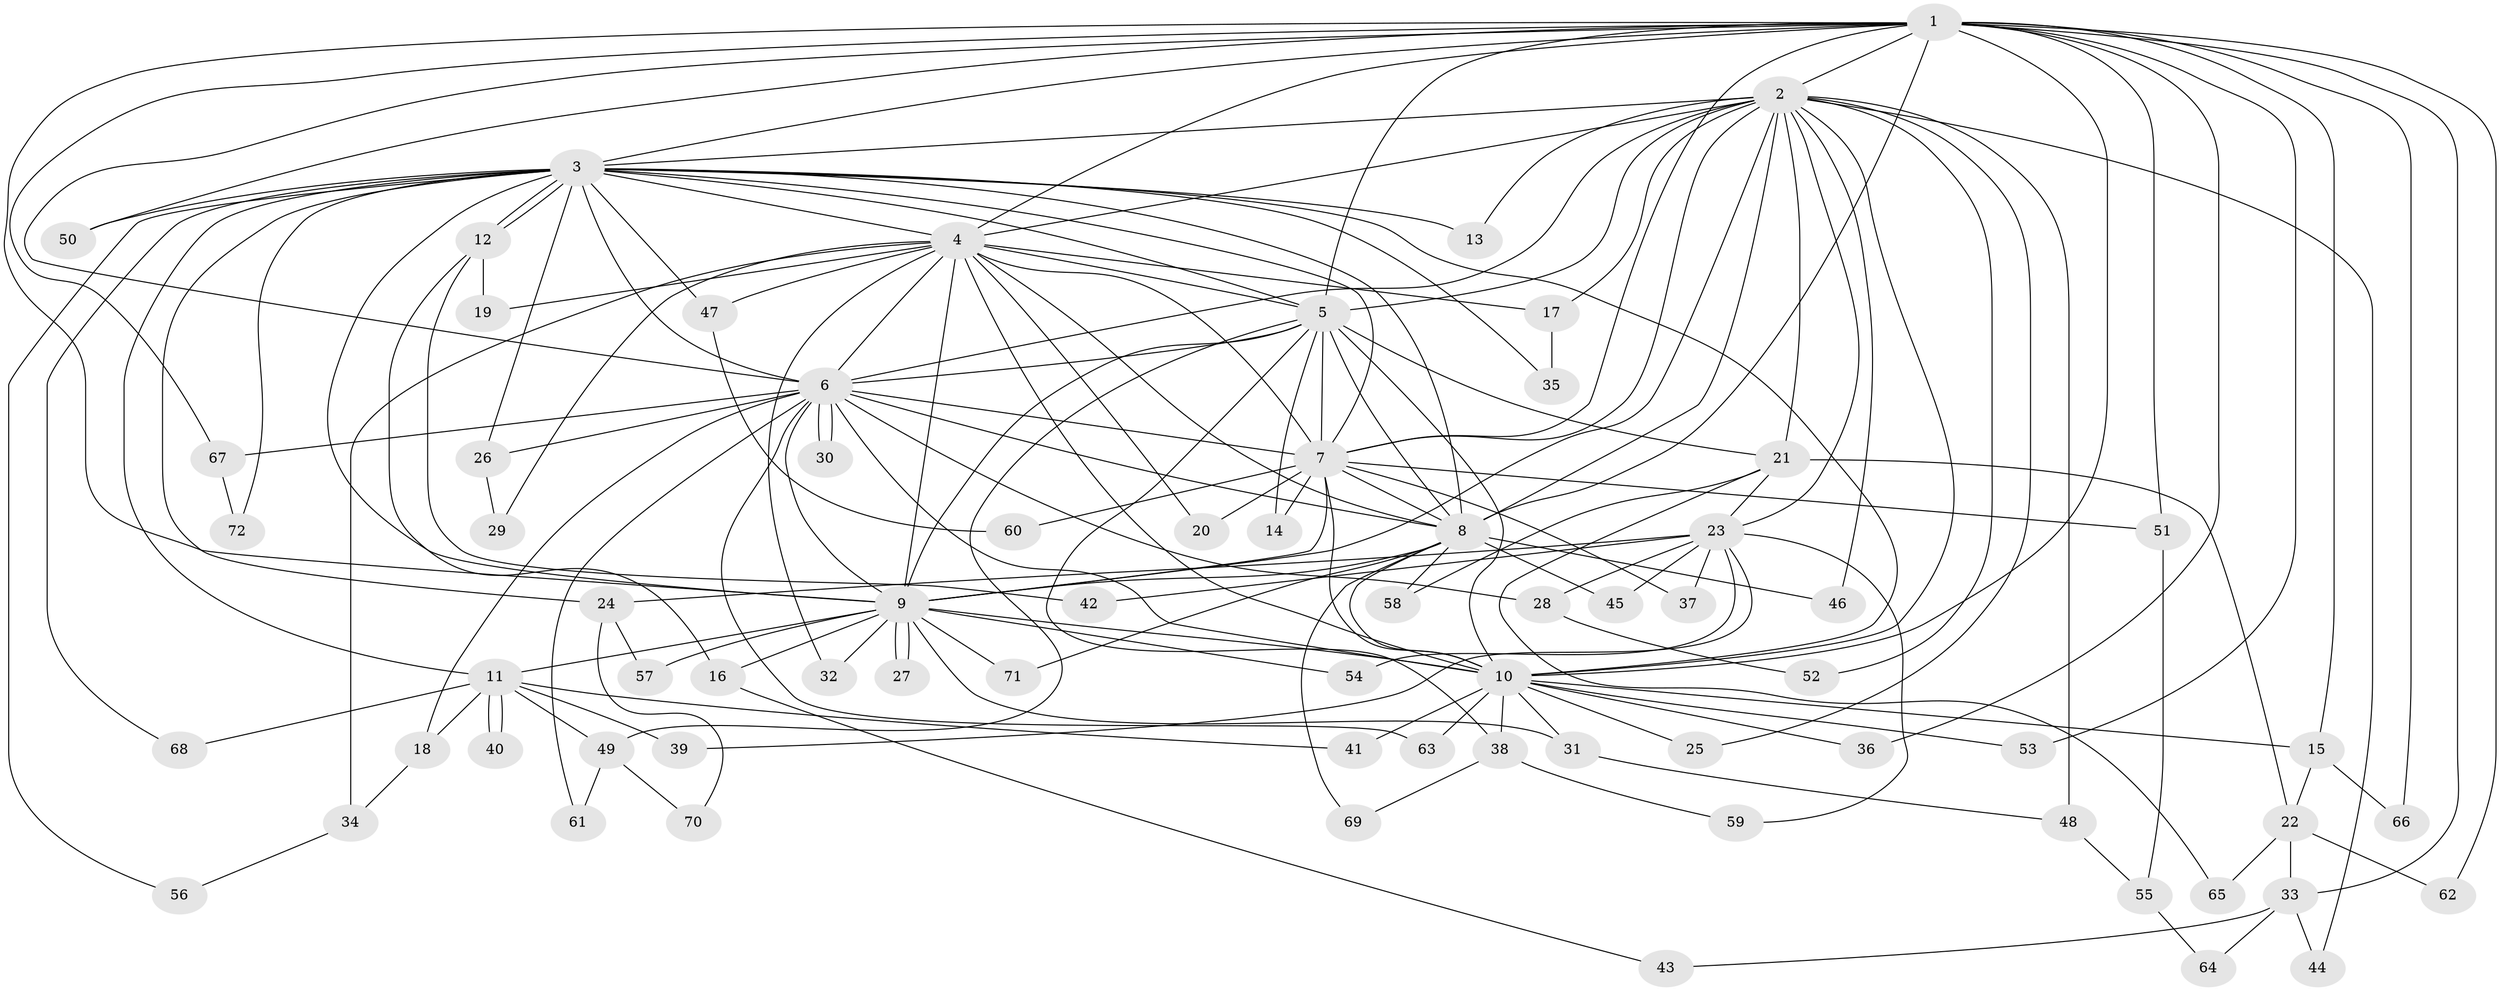 // coarse degree distribution, {4: 0.3181818181818182, 5: 0.045454545454545456, 10: 0.045454545454545456, 15: 0.045454545454545456, 3: 0.13636363636363635, 9: 0.045454545454545456, 6: 0.045454545454545456, 2: 0.045454545454545456, 1: 0.13636363636363635, 7: 0.045454545454545456, 12: 0.045454545454545456, 8: 0.045454545454545456}
// Generated by graph-tools (version 1.1) at 2025/36/03/04/25 23:36:31]
// undirected, 72 vertices, 169 edges
graph export_dot {
  node [color=gray90,style=filled];
  1;
  2;
  3;
  4;
  5;
  6;
  7;
  8;
  9;
  10;
  11;
  12;
  13;
  14;
  15;
  16;
  17;
  18;
  19;
  20;
  21;
  22;
  23;
  24;
  25;
  26;
  27;
  28;
  29;
  30;
  31;
  32;
  33;
  34;
  35;
  36;
  37;
  38;
  39;
  40;
  41;
  42;
  43;
  44;
  45;
  46;
  47;
  48;
  49;
  50;
  51;
  52;
  53;
  54;
  55;
  56;
  57;
  58;
  59;
  60;
  61;
  62;
  63;
  64;
  65;
  66;
  67;
  68;
  69;
  70;
  71;
  72;
  1 -- 2;
  1 -- 3;
  1 -- 4;
  1 -- 5;
  1 -- 6;
  1 -- 7;
  1 -- 8;
  1 -- 9;
  1 -- 10;
  1 -- 15;
  1 -- 33;
  1 -- 36;
  1 -- 50;
  1 -- 51;
  1 -- 53;
  1 -- 62;
  1 -- 66;
  1 -- 67;
  2 -- 3;
  2 -- 4;
  2 -- 5;
  2 -- 6;
  2 -- 7;
  2 -- 8;
  2 -- 9;
  2 -- 10;
  2 -- 13;
  2 -- 17;
  2 -- 21;
  2 -- 23;
  2 -- 25;
  2 -- 44;
  2 -- 46;
  2 -- 48;
  2 -- 52;
  3 -- 4;
  3 -- 5;
  3 -- 6;
  3 -- 7;
  3 -- 8;
  3 -- 9;
  3 -- 10;
  3 -- 11;
  3 -- 12;
  3 -- 12;
  3 -- 13;
  3 -- 24;
  3 -- 26;
  3 -- 35;
  3 -- 47;
  3 -- 50;
  3 -- 56;
  3 -- 68;
  3 -- 72;
  4 -- 5;
  4 -- 6;
  4 -- 7;
  4 -- 8;
  4 -- 9;
  4 -- 10;
  4 -- 17;
  4 -- 19;
  4 -- 20;
  4 -- 29;
  4 -- 32;
  4 -- 34;
  4 -- 47;
  5 -- 6;
  5 -- 7;
  5 -- 8;
  5 -- 9;
  5 -- 10;
  5 -- 14;
  5 -- 21;
  5 -- 38;
  5 -- 49;
  6 -- 7;
  6 -- 8;
  6 -- 9;
  6 -- 10;
  6 -- 18;
  6 -- 26;
  6 -- 28;
  6 -- 30;
  6 -- 30;
  6 -- 61;
  6 -- 63;
  6 -- 67;
  7 -- 8;
  7 -- 9;
  7 -- 10;
  7 -- 14;
  7 -- 20;
  7 -- 37;
  7 -- 51;
  7 -- 60;
  8 -- 9;
  8 -- 10;
  8 -- 45;
  8 -- 46;
  8 -- 58;
  8 -- 69;
  8 -- 71;
  9 -- 10;
  9 -- 11;
  9 -- 16;
  9 -- 27;
  9 -- 27;
  9 -- 31;
  9 -- 32;
  9 -- 54;
  9 -- 57;
  9 -- 71;
  10 -- 15;
  10 -- 25;
  10 -- 31;
  10 -- 36;
  10 -- 38;
  10 -- 41;
  10 -- 53;
  10 -- 63;
  11 -- 18;
  11 -- 39;
  11 -- 40;
  11 -- 40;
  11 -- 41;
  11 -- 49;
  11 -- 68;
  12 -- 16;
  12 -- 19;
  12 -- 42;
  15 -- 22;
  15 -- 66;
  16 -- 43;
  17 -- 35;
  18 -- 34;
  21 -- 22;
  21 -- 23;
  21 -- 58;
  21 -- 65;
  22 -- 33;
  22 -- 62;
  22 -- 65;
  23 -- 24;
  23 -- 28;
  23 -- 37;
  23 -- 39;
  23 -- 42;
  23 -- 45;
  23 -- 54;
  23 -- 59;
  24 -- 57;
  24 -- 70;
  26 -- 29;
  28 -- 52;
  31 -- 48;
  33 -- 43;
  33 -- 44;
  33 -- 64;
  34 -- 56;
  38 -- 59;
  38 -- 69;
  47 -- 60;
  48 -- 55;
  49 -- 61;
  49 -- 70;
  51 -- 55;
  55 -- 64;
  67 -- 72;
}
